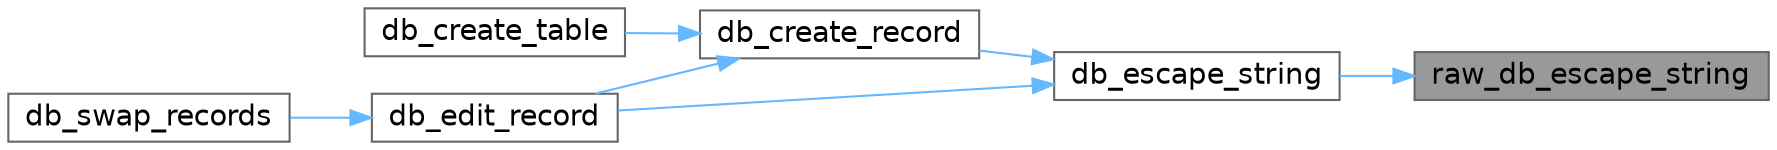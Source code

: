 digraph "raw_db_escape_string"
{
 // LATEX_PDF_SIZE
  bgcolor="transparent";
  edge [fontname=Helvetica,fontsize=14,labelfontname=Helvetica,labelfontsize=14];
  node [fontname=Helvetica,fontsize=14,shape=box,height=0.2,width=0.4];
  rankdir="RL";
  Node1 [id="Node000001",label="raw_db_escape_string",height=0.2,width=0.4,color="gray40", fillcolor="grey60", style="filled", fontcolor="black",tooltip=" "];
  Node1 -> Node2 [id="edge1_Node000001_Node000002",dir="back",color="steelblue1",style="solid",tooltip=" "];
  Node2 [id="Node000002",label="db_escape_string",height=0.2,width=0.4,color="grey40", fillcolor="white", style="filled",URL="$d9/d92/db__common_8inc_8php.html#a02c13438850f207c9f167715f45a1e24",tooltip=" "];
  Node2 -> Node3 [id="edge2_Node000002_Node000003",dir="back",color="steelblue1",style="solid",tooltip=" "];
  Node3 [id="Node000003",label="db_create_record",height=0.2,width=0.4,color="grey40", fillcolor="white", style="filled",URL="$d9/d92/db__common_8inc_8php.html#a8833c99dd19a96686010d6186d464f23",tooltip=" "];
  Node3 -> Node4 [id="edge3_Node000003_Node000004",dir="back",color="steelblue1",style="solid",tooltip=" "];
  Node4 [id="Node000004",label="db_create_table",height=0.2,width=0.4,color="grey40", fillcolor="white", style="filled",URL="$d9/d92/db__common_8inc_8php.html#a936f838f8c0e21031350e9354cab55d5",tooltip=" "];
  Node3 -> Node5 [id="edge4_Node000003_Node000005",dir="back",color="steelblue1",style="solid",tooltip=" "];
  Node5 [id="Node000005",label="db_edit_record",height=0.2,width=0.4,color="grey40", fillcolor="white", style="filled",URL="$d9/d92/db__common_8inc_8php.html#a3fceaf1354f4886f8e6d9ce79b9f0ce1",tooltip=" "];
  Node5 -> Node6 [id="edge5_Node000005_Node000006",dir="back",color="steelblue1",style="solid",tooltip=" "];
  Node6 [id="Node000006",label="db_swap_records",height=0.2,width=0.4,color="grey40", fillcolor="white", style="filled",URL="$d9/d92/db__common_8inc_8php.html#a111b2e22e83336d81be9c2fae45a8adb",tooltip=" "];
  Node2 -> Node5 [id="edge6_Node000002_Node000005",dir="back",color="steelblue1",style="solid",tooltip=" "];
}
